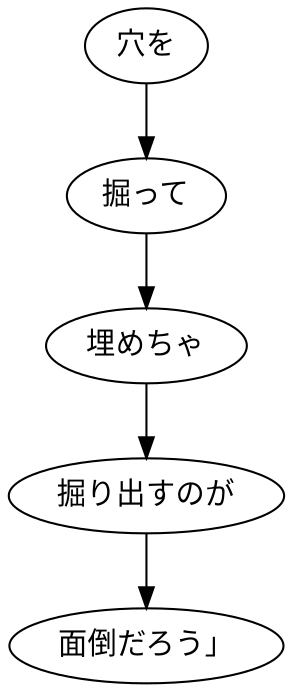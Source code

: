digraph graph8149 {
	node0 [label="穴を"];
	node1 [label="掘って"];
	node2 [label="埋めちゃ"];
	node3 [label="掘り出すのが"];
	node4 [label="面倒だろう」"];
	node0 -> node1;
	node1 -> node2;
	node2 -> node3;
	node3 -> node4;
}
